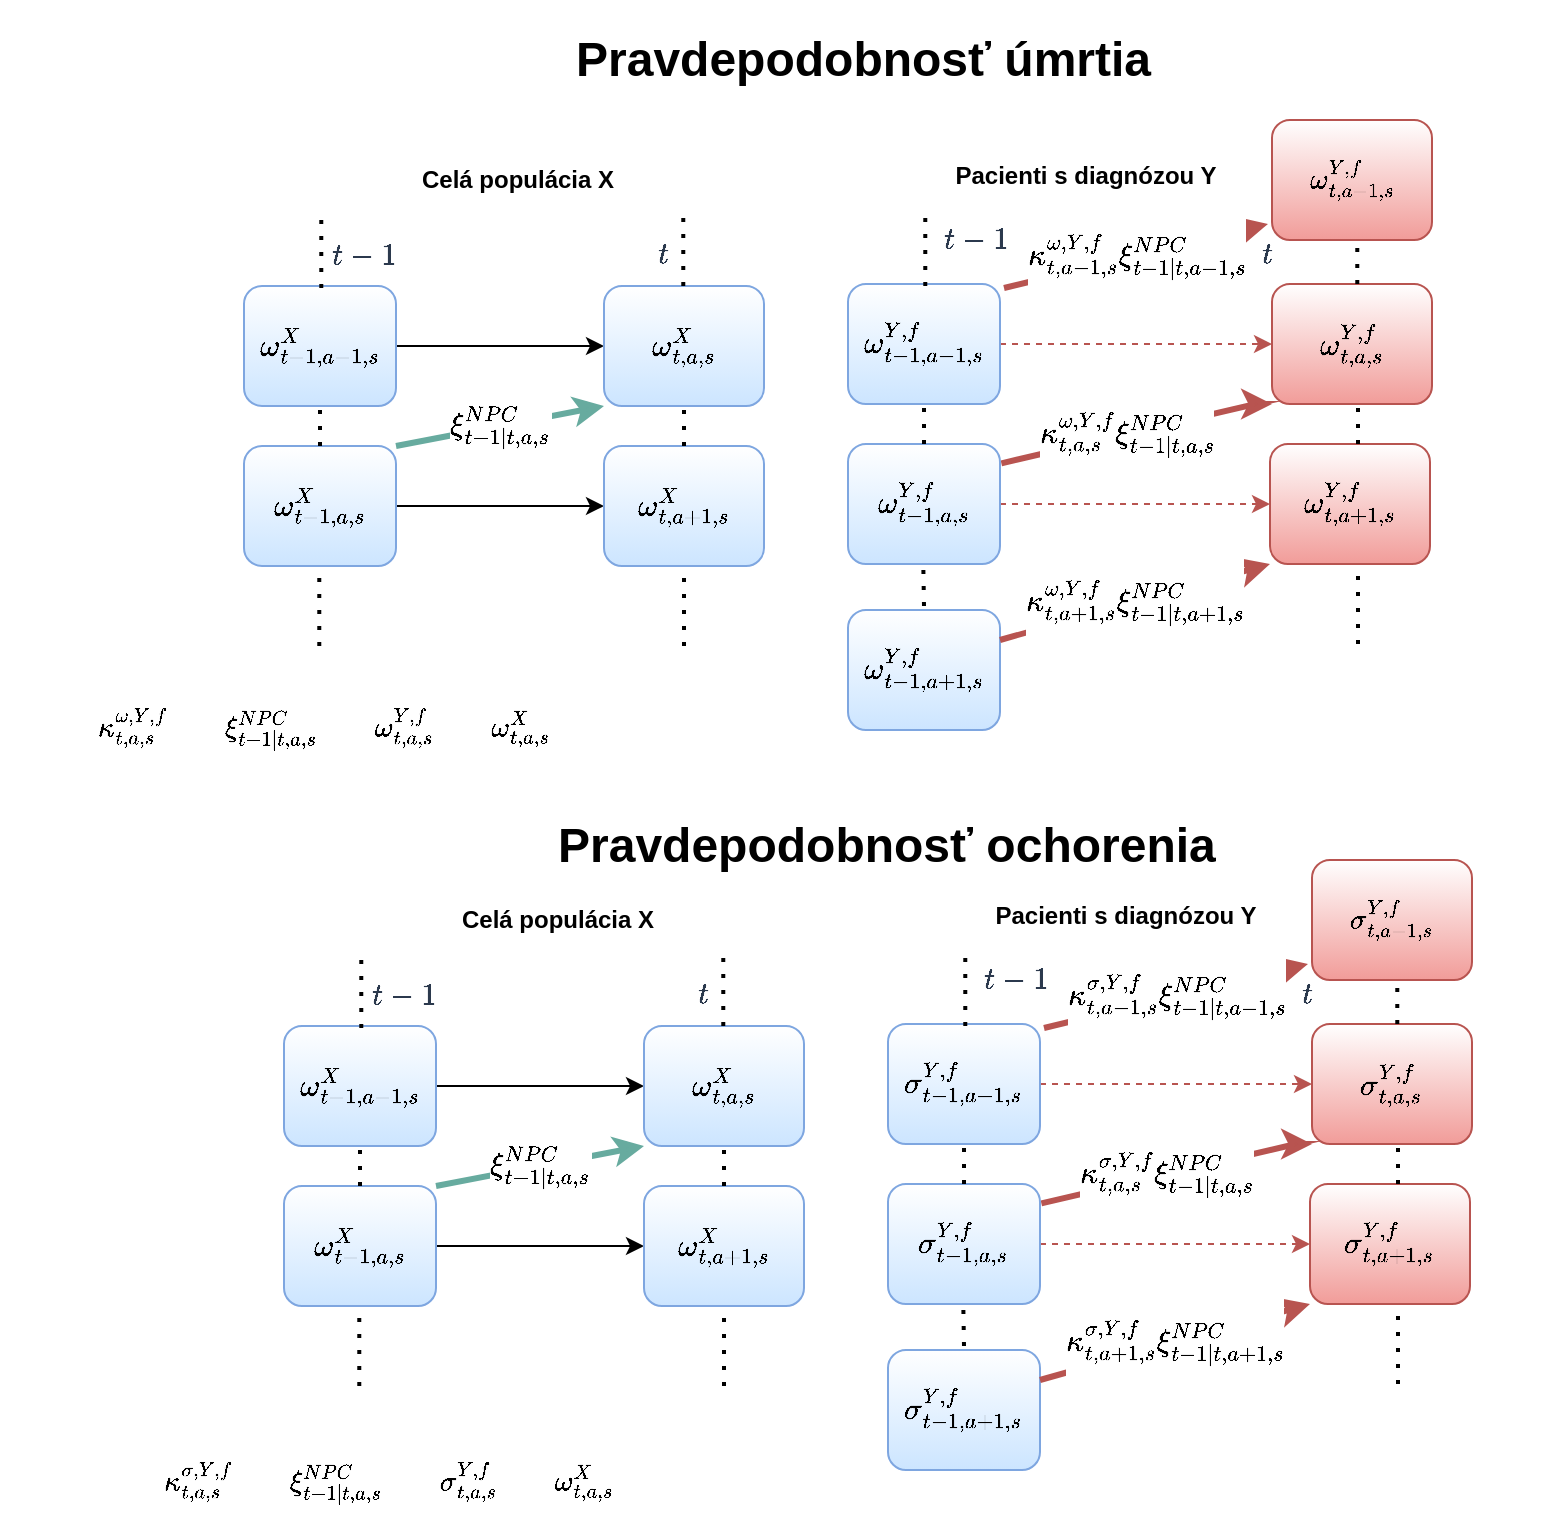 <mxfile version="17.1.0" type="github">
  <diagram id="GxeuKTXnx9VGVfUCvlwk" name="Page-1">
    <mxGraphModel dx="1532" dy="808" grid="1" gridSize="10" guides="1" tooltips="1" connect="1" arrows="1" fold="1" page="1" pageScale="1" pageWidth="850" pageHeight="1100" math="1" shadow="0">
      <root>
        <mxCell id="0" />
        <mxCell id="1" parent="0" />
        <mxCell id="Da9pE7p7JjAD6fLggsI1-22" style="edgeStyle=orthogonalEdgeStyle;rounded=0;orthogonalLoop=1;jettySize=auto;html=1;entryX=0;entryY=0.5;entryDx=0;entryDy=0;endArrow=classic;endFill=1;startArrow=none;startFill=0;fontSize=13;fontStyle=1" parent="1" source="Da9pE7p7JjAD6fLggsI1-18" target="Da9pE7p7JjAD6fLggsI1-20" edge="1">
          <mxGeometry relative="1" as="geometry" />
        </mxCell>
        <mxCell id="Da9pE7p7JjAD6fLggsI1-18" value="$$\omega_{t-1,a-1,s}^X$$" style="rounded=1;whiteSpace=wrap;html=1;fillColor=#FFFFFF;strokeColor=#7EA6E0;gradientColor=#CCE5FF;fontSize=13;fontStyle=1" parent="1" vertex="1">
          <mxGeometry x="130" y="163" width="76" height="60" as="geometry" />
        </mxCell>
        <mxCell id="Da9pE7p7JjAD6fLggsI1-23" style="edgeStyle=orthogonalEdgeStyle;rounded=0;orthogonalLoop=1;jettySize=auto;html=1;entryX=0;entryY=0.5;entryDx=0;entryDy=0;startArrow=none;startFill=0;endArrow=classic;endFill=1;fontSize=13;fontStyle=1" parent="1" source="Da9pE7p7JjAD6fLggsI1-19" target="Da9pE7p7JjAD6fLggsI1-21" edge="1">
          <mxGeometry relative="1" as="geometry" />
        </mxCell>
        <mxCell id="Da9pE7p7JjAD6fLggsI1-25" value="$$\xi_{t-1|t,a,s}^{NPC}$$" style="rounded=0;orthogonalLoop=1;jettySize=auto;html=1;entryX=0;entryY=1;entryDx=0;entryDy=0;startArrow=none;startFill=0;endArrow=classic;endFill=1;strokeWidth=3;exitX=1;exitY=0;exitDx=0;exitDy=0;fillColor=#f8cecc;strokeColor=#67AB9F;fontSize=13;fontStyle=1" parent="1" source="Da9pE7p7JjAD6fLggsI1-19" target="Da9pE7p7JjAD6fLggsI1-20" edge="1">
          <mxGeometry relative="1" as="geometry" />
        </mxCell>
        <mxCell id="Da9pE7p7JjAD6fLggsI1-19" value="$$\omega_{t-1,a,s}^X$$" style="rounded=1;whiteSpace=wrap;html=1;fillColor=#FFFFFF;strokeColor=#7EA6E0;gradientColor=#CCE5FF;fontSize=13;fontStyle=1" parent="1" vertex="1">
          <mxGeometry x="130" y="243" width="76" height="60" as="geometry" />
        </mxCell>
        <mxCell id="Da9pE7p7JjAD6fLggsI1-20" value="$$\omega_{t,a,s}^X$$" style="rounded=1;whiteSpace=wrap;html=1;gradientColor=#CCE5FF;strokeColor=#7EA6E0;fontSize=13;fontStyle=1" parent="1" vertex="1">
          <mxGeometry x="310" y="163" width="80" height="60" as="geometry" />
        </mxCell>
        <mxCell id="Da9pE7p7JjAD6fLggsI1-21" value="$$\omega_{t,a+1,s}^X$$" style="rounded=1;whiteSpace=wrap;html=1;strokeColor=#7EA6E0;gradientColor=#CCE5FF;fontSize=13;fontStyle=1" parent="1" vertex="1">
          <mxGeometry x="310" y="243" width="80" height="60" as="geometry" />
        </mxCell>
        <mxCell id="Da9pE7p7JjAD6fLggsI1-27" value="" style="endArrow=none;dashed=1;html=1;dashPattern=1 3;strokeWidth=2;rounded=0;entryX=0.5;entryY=1;entryDx=0;entryDy=0;fontSize=13;fontStyle=1" parent="1" target="Da9pE7p7JjAD6fLggsI1-21" edge="1">
          <mxGeometry width="50" height="50" relative="1" as="geometry">
            <mxPoint x="350" y="343" as="sourcePoint" />
            <mxPoint x="515" y="243" as="targetPoint" />
          </mxGeometry>
        </mxCell>
        <mxCell id="Da9pE7p7JjAD6fLggsI1-28" value="" style="endArrow=none;dashed=1;html=1;dashPattern=1 3;strokeWidth=2;rounded=0;entryX=0.5;entryY=1;entryDx=0;entryDy=0;fontSize=13;fontStyle=1" parent="1" edge="1">
          <mxGeometry width="50" height="50" relative="1" as="geometry">
            <mxPoint x="167.64" y="343" as="sourcePoint" />
            <mxPoint x="167.64" y="303" as="targetPoint" />
          </mxGeometry>
        </mxCell>
        <mxCell id="Da9pE7p7JjAD6fLggsI1-29" value="" style="endArrow=none;dashed=1;html=1;dashPattern=1 3;strokeWidth=2;rounded=0;entryX=0.5;entryY=1;entryDx=0;entryDy=0;fontSize=13;fontStyle=1" parent="1" edge="1">
          <mxGeometry width="50" height="50" relative="1" as="geometry">
            <mxPoint x="349.64" y="163" as="sourcePoint" />
            <mxPoint x="349.64" y="123" as="targetPoint" />
          </mxGeometry>
        </mxCell>
        <mxCell id="Da9pE7p7JjAD6fLggsI1-31" value="" style="endArrow=none;dashed=1;html=1;dashPattern=1 3;strokeWidth=2;rounded=0;entryX=0.5;entryY=1;entryDx=0;entryDy=0;fontSize=13;fontStyle=1" parent="1" edge="1">
          <mxGeometry width="50" height="50" relative="1" as="geometry">
            <mxPoint x="168.64" y="164" as="sourcePoint" />
            <mxPoint x="168.64" y="124" as="targetPoint" />
          </mxGeometry>
        </mxCell>
        <mxCell id="Da9pE7p7JjAD6fLggsI1-32" value="" style="endArrow=none;dashed=1;html=1;dashPattern=1 3;strokeWidth=2;rounded=0;fontSize=13;fontStyle=1" parent="1" edge="1">
          <mxGeometry width="50" height="50" relative="1" as="geometry">
            <mxPoint x="168" y="243" as="sourcePoint" />
            <mxPoint x="168" y="223" as="targetPoint" />
          </mxGeometry>
        </mxCell>
        <mxCell id="Da9pE7p7JjAD6fLggsI1-33" value="" style="endArrow=none;dashed=1;html=1;dashPattern=1 3;strokeWidth=2;rounded=0;fontSize=13;fontStyle=1" parent="1" edge="1">
          <mxGeometry width="50" height="50" relative="1" as="geometry">
            <mxPoint x="350" y="243" as="sourcePoint" />
            <mxPoint x="350" y="223" as="targetPoint" />
          </mxGeometry>
        </mxCell>
        <mxCell id="Da9pE7p7JjAD6fLggsI1-40" value="$$t-1$$" style="text;html=1;strokeColor=none;fillColor=none;align=center;verticalAlign=middle;whiteSpace=wrap;rounded=0;fontColor=#2B394D;fontStyle=1;fontSize=13;" parent="1" vertex="1">
          <mxGeometry x="160" y="133" width="60" height="30" as="geometry" />
        </mxCell>
        <mxCell id="Da9pE7p7JjAD6fLggsI1-41" value="$$t$$" style="text;html=1;strokeColor=none;fillColor=none;align=center;verticalAlign=middle;whiteSpace=wrap;rounded=0;fontColor=#2B394D;fontStyle=1;fontSize=13;" parent="1" vertex="1">
          <mxGeometry x="310" y="132" width="60" height="30" as="geometry" />
        </mxCell>
        <mxCell id="Da9pE7p7JjAD6fLggsI1-42" style="edgeStyle=orthogonalEdgeStyle;rounded=0;orthogonalLoop=1;jettySize=auto;html=1;entryX=0;entryY=0.5;entryDx=0;entryDy=0;endArrow=classic;endFill=1;startArrow=none;startFill=0;strokeColor=#B85450;dashed=1;fontSize=13;fontStyle=1" parent="1" source="Da9pE7p7JjAD6fLggsI1-43" target="Da9pE7p7JjAD6fLggsI1-47" edge="1">
          <mxGeometry relative="1" as="geometry" />
        </mxCell>
        <mxCell id="Da9pE7p7JjAD6fLggsI1-43" value="$$\omega_{t-1,a-1,s}^{Y,f}$$" style="rounded=1;whiteSpace=wrap;html=1;fillColor=#FFFFFF;strokeColor=#7EA6E0;gradientColor=#CCE5FF;fontSize=13;fontStyle=1" parent="1" vertex="1">
          <mxGeometry x="432" y="162" width="76" height="60" as="geometry" />
        </mxCell>
        <mxCell id="Da9pE7p7JjAD6fLggsI1-44" style="edgeStyle=orthogonalEdgeStyle;rounded=0;orthogonalLoop=1;jettySize=auto;html=1;entryX=0;entryY=0.5;entryDx=0;entryDy=0;startArrow=none;startFill=0;endArrow=classic;endFill=1;strokeColor=#B85450;dashed=1;fontSize=13;fontStyle=1" parent="1" source="Da9pE7p7JjAD6fLggsI1-46" target="Da9pE7p7JjAD6fLggsI1-48" edge="1">
          <mxGeometry relative="1" as="geometry" />
        </mxCell>
        <mxCell id="Da9pE7p7JjAD6fLggsI1-45" value="$$\kappa_{t,a,s}^{\omega,Y,f}&lt;br&gt;\xi_{t-1|t,a,s}^{NPC}$$" style="rounded=0;orthogonalLoop=1;jettySize=auto;html=1;entryX=0;entryY=1;entryDx=0;entryDy=0;startArrow=none;startFill=0;endArrow=classic;endFill=1;strokeWidth=3;exitX=1.009;exitY=0.161;exitDx=0;exitDy=0;fillColor=#f8cecc;strokeColor=#b85450;labelBackgroundColor=default;exitPerimeter=0;fontSize=13;fontStyle=1" parent="1" source="Da9pE7p7JjAD6fLggsI1-46" target="Da9pE7p7JjAD6fLggsI1-47" edge="1">
          <mxGeometry x="-0.078" relative="1" as="geometry">
            <Array as="points">
              <mxPoint x="636" y="222" />
            </Array>
            <mxPoint as="offset" />
          </mxGeometry>
        </mxCell>
        <mxCell id="Da9pE7p7JjAD6fLggsI1-46" value="$$\omega_{t-1,a,s}^{Y,f}$$" style="rounded=1;whiteSpace=wrap;html=1;fillColor=#FFFFFF;strokeColor=#7EA6E0;gradientColor=#CCE5FF;fontSize=13;fontStyle=1" parent="1" vertex="1">
          <mxGeometry x="432" y="242" width="76" height="60" as="geometry" />
        </mxCell>
        <mxCell id="Da9pE7p7JjAD6fLggsI1-47" value="$$\omega_{t,a,s}^{Y,f}$$" style="rounded=1;whiteSpace=wrap;html=1;gradientColor=#F19C99;strokeColor=#B85450;fontSize=13;fontStyle=1" parent="1" vertex="1">
          <mxGeometry x="644" y="162" width="80" height="60" as="geometry" />
        </mxCell>
        <mxCell id="Da9pE7p7JjAD6fLggsI1-48" value="$$\omega_{t,a+1,s}^{Y,f}$$" style="rounded=1;whiteSpace=wrap;html=1;strokeColor=#B85450;gradientColor=#F19C99;fontSize=13;fontStyle=1" parent="1" vertex="1">
          <mxGeometry x="643" y="242" width="80" height="60" as="geometry" />
        </mxCell>
        <mxCell id="Da9pE7p7JjAD6fLggsI1-49" value="" style="endArrow=none;dashed=1;html=1;dashPattern=1 3;strokeWidth=2;rounded=0;entryX=0.5;entryY=1;entryDx=0;entryDy=0;fontSize=13;fontStyle=1" parent="1" edge="1">
          <mxGeometry width="50" height="50" relative="1" as="geometry">
            <mxPoint x="687" y="342" as="sourcePoint" />
            <mxPoint x="687.0" y="302" as="targetPoint" />
          </mxGeometry>
        </mxCell>
        <mxCell id="Da9pE7p7JjAD6fLggsI1-50" value="" style="endArrow=none;dashed=1;html=1;dashPattern=1 3;strokeWidth=2;rounded=0;entryX=0.5;entryY=1;entryDx=0;entryDy=0;fontSize=13;fontStyle=1" parent="1" edge="1">
          <mxGeometry width="50" height="50" relative="1" as="geometry">
            <mxPoint x="470" y="323" as="sourcePoint" />
            <mxPoint x="469.64" y="302" as="targetPoint" />
          </mxGeometry>
        </mxCell>
        <mxCell id="Da9pE7p7JjAD6fLggsI1-51" value="" style="endArrow=none;dashed=1;html=1;dashPattern=1 3;strokeWidth=2;rounded=0;entryX=0.5;entryY=1;entryDx=0;entryDy=0;fontSize=13;fontStyle=1" parent="1" edge="1">
          <mxGeometry width="50" height="50" relative="1" as="geometry">
            <mxPoint x="686.64" y="162" as="sourcePoint" />
            <mxPoint x="686.64" y="122" as="targetPoint" />
          </mxGeometry>
        </mxCell>
        <mxCell id="Da9pE7p7JjAD6fLggsI1-52" value="" style="endArrow=none;dashed=1;html=1;dashPattern=1 3;strokeWidth=2;rounded=0;entryX=0.5;entryY=1;entryDx=0;entryDy=0;fontSize=13;fontStyle=1" parent="1" edge="1">
          <mxGeometry width="50" height="50" relative="1" as="geometry">
            <mxPoint x="470.64" y="163" as="sourcePoint" />
            <mxPoint x="470.64" y="123" as="targetPoint" />
          </mxGeometry>
        </mxCell>
        <mxCell id="Da9pE7p7JjAD6fLggsI1-53" value="" style="endArrow=none;dashed=1;html=1;dashPattern=1 3;strokeWidth=2;rounded=0;fontSize=13;fontStyle=1" parent="1" edge="1">
          <mxGeometry width="50" height="50" relative="1" as="geometry">
            <mxPoint x="470" y="242" as="sourcePoint" />
            <mxPoint x="470" y="222" as="targetPoint" />
          </mxGeometry>
        </mxCell>
        <mxCell id="Da9pE7p7JjAD6fLggsI1-54" value="" style="endArrow=none;dashed=1;html=1;dashPattern=1 3;strokeWidth=2;rounded=0;fontSize=13;fontStyle=1" parent="1" edge="1">
          <mxGeometry width="50" height="50" relative="1" as="geometry">
            <mxPoint x="687" y="242" as="sourcePoint" />
            <mxPoint x="687" y="222" as="targetPoint" />
          </mxGeometry>
        </mxCell>
        <mxCell id="Da9pE7p7JjAD6fLggsI1-55" value="$$t-1$$" style="text;html=1;strokeColor=none;fillColor=none;align=center;verticalAlign=middle;whiteSpace=wrap;rounded=0;fontColor=#2B394D;fontStyle=1;fontSize=13;" parent="1" vertex="1">
          <mxGeometry x="466" y="125" width="60" height="30" as="geometry" />
        </mxCell>
        <mxCell id="Da9pE7p7JjAD6fLggsI1-56" value="$$t$$" style="text;html=1;strokeColor=none;fillColor=none;align=center;verticalAlign=middle;whiteSpace=wrap;rounded=0;fontColor=#2B394D;fontStyle=1;fontSize=13;" parent="1" vertex="1">
          <mxGeometry x="612" y="132" width="60" height="30" as="geometry" />
        </mxCell>
        <mxCell id="Da9pE7p7JjAD6fLggsI1-57" value="Celá populácia X" style="text;html=1;strokeColor=none;fillColor=none;align=center;verticalAlign=middle;whiteSpace=wrap;rounded=0;fontStyle=1" parent="1" vertex="1">
          <mxGeometry x="212" y="95" width="110" height="30" as="geometry" />
        </mxCell>
        <mxCell id="Da9pE7p7JjAD6fLggsI1-58" value="Pacienti s diagnózou Y" style="text;html=1;strokeColor=none;fillColor=none;align=center;verticalAlign=middle;whiteSpace=wrap;rounded=0;fontStyle=1" parent="1" vertex="1">
          <mxGeometry x="481" y="93" width="140" height="30" as="geometry" />
        </mxCell>
        <mxCell id="Da9pE7p7JjAD6fLggsI1-59" value="$$\omega_{t-1,a+1,s}^{Y,f}$$" style="rounded=1;whiteSpace=wrap;html=1;fillColor=#FFFFFF;strokeColor=#7EA6E0;gradientColor=#CCE5FF;fontSize=13;fontStyle=1" parent="1" vertex="1">
          <mxGeometry x="432" y="325" width="76" height="60" as="geometry" />
        </mxCell>
        <mxCell id="Da9pE7p7JjAD6fLggsI1-61" value="$$\kappa_{t,a+1,s}^{\omega,Y,f}&lt;br&gt;\xi_{t-1|t,a+1,s}^{NPC}$$" style="rounded=0;orthogonalLoop=1;jettySize=auto;html=1;startArrow=none;startFill=0;endArrow=classic;endFill=1;strokeWidth=3;fillColor=#f8cecc;strokeColor=#b85450;entryX=0;entryY=1;entryDx=0;entryDy=0;exitX=1;exitY=0.25;exitDx=0;exitDy=0;fontSize=13;fontStyle=1" parent="1" source="Da9pE7p7JjAD6fLggsI1-59" target="Da9pE7p7JjAD6fLggsI1-48" edge="1">
          <mxGeometry relative="1" as="geometry">
            <mxPoint x="506" y="323" as="sourcePoint" />
            <mxPoint x="636" y="302" as="targetPoint" />
          </mxGeometry>
        </mxCell>
        <mxCell id="Da9pE7p7JjAD6fLggsI1-64" value="$$\kappa_{t,a-1,s}^{\omega,Y,f}\xi_{t-1|t,a-1,s}^{NPC}$$" style="rounded=0;orthogonalLoop=1;jettySize=auto;html=1;startArrow=none;startFill=0;endArrow=classic;endFill=1;strokeWidth=3;fillColor=#f8cecc;strokeColor=#b85450;entryX=0.5;entryY=0;entryDx=0;entryDy=0;fontSize=13;fontStyle=1" parent="1" target="Da9pE7p7JjAD6fLggsI1-56" edge="1">
          <mxGeometry relative="1" as="geometry">
            <mxPoint x="510" y="164" as="sourcePoint" />
            <mxPoint x="620" y="144" as="targetPoint" />
          </mxGeometry>
        </mxCell>
        <mxCell id="Da9pE7p7JjAD6fLggsI1-66" value="$$\omega_{t,a-1,s}^{Y,f}$$" style="rounded=1;whiteSpace=wrap;html=1;gradientColor=#F19C99;strokeColor=#B85450;" parent="1" vertex="1">
          <mxGeometry x="644" y="80" width="80" height="60" as="geometry" />
        </mxCell>
        <mxCell id="MiMw2aQQkFAXE1BBumIr-1" style="edgeStyle=orthogonalEdgeStyle;rounded=0;orthogonalLoop=1;jettySize=auto;html=1;entryX=0;entryY=0.5;entryDx=0;entryDy=0;endArrow=classic;endFill=1;startArrow=none;startFill=0;fontSize=13;fontStyle=1" parent="1" source="MiMw2aQQkFAXE1BBumIr-2" target="MiMw2aQQkFAXE1BBumIr-6" edge="1">
          <mxGeometry relative="1" as="geometry" />
        </mxCell>
        <mxCell id="MiMw2aQQkFAXE1BBumIr-2" value="$$\omega_{t-1,a-1,s}^X$$" style="rounded=1;whiteSpace=wrap;html=1;fillColor=#FFFFFF;strokeColor=#7EA6E0;gradientColor=#CCE5FF;fontSize=13;fontStyle=1" parent="1" vertex="1">
          <mxGeometry x="150" y="533" width="76" height="60" as="geometry" />
        </mxCell>
        <mxCell id="MiMw2aQQkFAXE1BBumIr-3" style="edgeStyle=orthogonalEdgeStyle;rounded=0;orthogonalLoop=1;jettySize=auto;html=1;entryX=0;entryY=0.5;entryDx=0;entryDy=0;startArrow=none;startFill=0;endArrow=classic;endFill=1;fontSize=13;fontStyle=1" parent="1" source="MiMw2aQQkFAXE1BBumIr-5" target="MiMw2aQQkFAXE1BBumIr-7" edge="1">
          <mxGeometry relative="1" as="geometry" />
        </mxCell>
        <mxCell id="MiMw2aQQkFAXE1BBumIr-4" value="$$\xi_{t-1|t,a,s}^{NPC}$$" style="rounded=0;orthogonalLoop=1;jettySize=auto;html=1;entryX=0;entryY=1;entryDx=0;entryDy=0;startArrow=none;startFill=0;endArrow=classic;endFill=1;strokeWidth=3;exitX=1;exitY=0;exitDx=0;exitDy=0;fillColor=#f8cecc;strokeColor=#67AB9F;fontSize=13;fontStyle=1" parent="1" source="MiMw2aQQkFAXE1BBumIr-5" target="MiMw2aQQkFAXE1BBumIr-6" edge="1">
          <mxGeometry relative="1" as="geometry" />
        </mxCell>
        <mxCell id="MiMw2aQQkFAXE1BBumIr-5" value="$$\omega_{t-1,a,s}^X$$" style="rounded=1;whiteSpace=wrap;html=1;fillColor=#FFFFFF;strokeColor=#7EA6E0;gradientColor=#CCE5FF;fontSize=13;fontStyle=1" parent="1" vertex="1">
          <mxGeometry x="150" y="613" width="76" height="60" as="geometry" />
        </mxCell>
        <mxCell id="MiMw2aQQkFAXE1BBumIr-6" value="$$\omega_{t,a,s}^X$$" style="rounded=1;whiteSpace=wrap;html=1;gradientColor=#CCE5FF;strokeColor=#7EA6E0;fontSize=13;fontStyle=1" parent="1" vertex="1">
          <mxGeometry x="330" y="533" width="80" height="60" as="geometry" />
        </mxCell>
        <mxCell id="MiMw2aQQkFAXE1BBumIr-7" value="$$\omega_{t,a+1,s}^X$$" style="rounded=1;whiteSpace=wrap;html=1;strokeColor=#7EA6E0;gradientColor=#CCE5FF;fontSize=13;fontStyle=1" parent="1" vertex="1">
          <mxGeometry x="330" y="613" width="80" height="60" as="geometry" />
        </mxCell>
        <mxCell id="MiMw2aQQkFAXE1BBumIr-8" value="" style="endArrow=none;dashed=1;html=1;dashPattern=1 3;strokeWidth=2;rounded=0;entryX=0.5;entryY=1;entryDx=0;entryDy=0;fontSize=13;fontStyle=1" parent="1" target="MiMw2aQQkFAXE1BBumIr-7" edge="1">
          <mxGeometry width="50" height="50" relative="1" as="geometry">
            <mxPoint x="370" y="713" as="sourcePoint" />
            <mxPoint x="535" y="613" as="targetPoint" />
          </mxGeometry>
        </mxCell>
        <mxCell id="MiMw2aQQkFAXE1BBumIr-9" value="" style="endArrow=none;dashed=1;html=1;dashPattern=1 3;strokeWidth=2;rounded=0;entryX=0.5;entryY=1;entryDx=0;entryDy=0;fontSize=13;fontStyle=1" parent="1" edge="1">
          <mxGeometry width="50" height="50" relative="1" as="geometry">
            <mxPoint x="187.64" y="713" as="sourcePoint" />
            <mxPoint x="187.64" y="673" as="targetPoint" />
          </mxGeometry>
        </mxCell>
        <mxCell id="MiMw2aQQkFAXE1BBumIr-10" value="" style="endArrow=none;dashed=1;html=1;dashPattern=1 3;strokeWidth=2;rounded=0;entryX=0.5;entryY=1;entryDx=0;entryDy=0;fontSize=13;fontStyle=1" parent="1" edge="1">
          <mxGeometry width="50" height="50" relative="1" as="geometry">
            <mxPoint x="369.64" y="533" as="sourcePoint" />
            <mxPoint x="369.64" y="493" as="targetPoint" />
          </mxGeometry>
        </mxCell>
        <mxCell id="MiMw2aQQkFAXE1BBumIr-11" value="" style="endArrow=none;dashed=1;html=1;dashPattern=1 3;strokeWidth=2;rounded=0;entryX=0.5;entryY=1;entryDx=0;entryDy=0;fontSize=13;fontStyle=1" parent="1" edge="1">
          <mxGeometry width="50" height="50" relative="1" as="geometry">
            <mxPoint x="188.64" y="534" as="sourcePoint" />
            <mxPoint x="188.64" y="494" as="targetPoint" />
          </mxGeometry>
        </mxCell>
        <mxCell id="MiMw2aQQkFAXE1BBumIr-12" value="" style="endArrow=none;dashed=1;html=1;dashPattern=1 3;strokeWidth=2;rounded=0;fontSize=13;fontStyle=1" parent="1" edge="1">
          <mxGeometry width="50" height="50" relative="1" as="geometry">
            <mxPoint x="188" y="613" as="sourcePoint" />
            <mxPoint x="188" y="593" as="targetPoint" />
          </mxGeometry>
        </mxCell>
        <mxCell id="MiMw2aQQkFAXE1BBumIr-13" value="" style="endArrow=none;dashed=1;html=1;dashPattern=1 3;strokeWidth=2;rounded=0;fontSize=13;fontStyle=1" parent="1" edge="1">
          <mxGeometry width="50" height="50" relative="1" as="geometry">
            <mxPoint x="370" y="613" as="sourcePoint" />
            <mxPoint x="370" y="593" as="targetPoint" />
          </mxGeometry>
        </mxCell>
        <mxCell id="MiMw2aQQkFAXE1BBumIr-14" value="$$t-1$$" style="text;html=1;strokeColor=none;fillColor=none;align=center;verticalAlign=middle;whiteSpace=wrap;rounded=0;fontColor=#2B394D;fontStyle=1;fontSize=13;" parent="1" vertex="1">
          <mxGeometry x="180" y="503" width="60" height="30" as="geometry" />
        </mxCell>
        <mxCell id="MiMw2aQQkFAXE1BBumIr-15" value="$$t$$" style="text;html=1;strokeColor=none;fillColor=none;align=center;verticalAlign=middle;whiteSpace=wrap;rounded=0;fontColor=#2B394D;fontStyle=1;fontSize=13;" parent="1" vertex="1">
          <mxGeometry x="330" y="502" width="60" height="30" as="geometry" />
        </mxCell>
        <mxCell id="MiMw2aQQkFAXE1BBumIr-16" style="edgeStyle=orthogonalEdgeStyle;rounded=0;orthogonalLoop=1;jettySize=auto;html=1;entryX=0;entryY=0.5;entryDx=0;entryDy=0;endArrow=classic;endFill=1;startArrow=none;startFill=0;strokeColor=#B85450;dashed=1;fontSize=13;fontStyle=1" parent="1" source="MiMw2aQQkFAXE1BBumIr-17" target="MiMw2aQQkFAXE1BBumIr-21" edge="1">
          <mxGeometry relative="1" as="geometry" />
        </mxCell>
        <mxCell id="MiMw2aQQkFAXE1BBumIr-17" value="$$\sigma_{t-1,a-1,s}^{Y,f}$$" style="rounded=1;whiteSpace=wrap;html=1;fillColor=#FFFFFF;strokeColor=#7EA6E0;gradientColor=#CCE5FF;fontSize=13;fontStyle=1" parent="1" vertex="1">
          <mxGeometry x="452" y="532" width="76" height="60" as="geometry" />
        </mxCell>
        <mxCell id="MiMw2aQQkFAXE1BBumIr-18" style="edgeStyle=orthogonalEdgeStyle;rounded=0;orthogonalLoop=1;jettySize=auto;html=1;entryX=0;entryY=0.5;entryDx=0;entryDy=0;startArrow=none;startFill=0;endArrow=classic;endFill=1;strokeColor=#B85450;dashed=1;fontSize=13;fontStyle=1" parent="1" source="MiMw2aQQkFAXE1BBumIr-20" target="MiMw2aQQkFAXE1BBumIr-22" edge="1">
          <mxGeometry relative="1" as="geometry" />
        </mxCell>
        <mxCell id="MiMw2aQQkFAXE1BBumIr-19" value="$$\kappa_{t,a,s}^{\sigma,Y,f}\xi_{t-1|t,a,s}^{NPC}$$" style="rounded=0;orthogonalLoop=1;jettySize=auto;html=1;entryX=0;entryY=1;entryDx=0;entryDy=0;startArrow=none;startFill=0;endArrow=classic;endFill=1;strokeWidth=3;exitX=1.009;exitY=0.161;exitDx=0;exitDy=0;fillColor=#f8cecc;strokeColor=#b85450;labelBackgroundColor=default;exitPerimeter=0;fontSize=13;fontStyle=1" parent="1" source="MiMw2aQQkFAXE1BBumIr-20" target="MiMw2aQQkFAXE1BBumIr-21" edge="1">
          <mxGeometry x="-0.078" relative="1" as="geometry">
            <Array as="points">
              <mxPoint x="656" y="592" />
            </Array>
            <mxPoint as="offset" />
          </mxGeometry>
        </mxCell>
        <mxCell id="MiMw2aQQkFAXE1BBumIr-20" value="$$\sigma_{t-1,a,s}^{Y,f}$$" style="rounded=1;whiteSpace=wrap;html=1;fillColor=#FFFFFF;strokeColor=#7EA6E0;gradientColor=#CCE5FF;fontSize=13;fontStyle=1" parent="1" vertex="1">
          <mxGeometry x="452" y="612" width="76" height="60" as="geometry" />
        </mxCell>
        <mxCell id="MiMw2aQQkFAXE1BBumIr-21" value="$$\sigma_{t,a,s}^{Y,f}$$" style="rounded=1;whiteSpace=wrap;html=1;gradientColor=#F19C99;strokeColor=#B85450;fontSize=13;fontStyle=1" parent="1" vertex="1">
          <mxGeometry x="664" y="532" width="80" height="60" as="geometry" />
        </mxCell>
        <mxCell id="MiMw2aQQkFAXE1BBumIr-22" value="$$\sigma_{t,a+1,s}^{Y,f}$$" style="rounded=1;whiteSpace=wrap;html=1;strokeColor=#B85450;gradientColor=#F19C99;fontSize=13;fontStyle=1" parent="1" vertex="1">
          <mxGeometry x="663" y="612" width="80" height="60" as="geometry" />
        </mxCell>
        <mxCell id="MiMw2aQQkFAXE1BBumIr-23" value="" style="endArrow=none;dashed=1;html=1;dashPattern=1 3;strokeWidth=2;rounded=0;entryX=0.5;entryY=1;entryDx=0;entryDy=0;fontSize=13;fontStyle=1" parent="1" edge="1">
          <mxGeometry width="50" height="50" relative="1" as="geometry">
            <mxPoint x="707" y="712" as="sourcePoint" />
            <mxPoint x="707" y="672" as="targetPoint" />
          </mxGeometry>
        </mxCell>
        <mxCell id="MiMw2aQQkFAXE1BBumIr-24" value="" style="endArrow=none;dashed=1;html=1;dashPattern=1 3;strokeWidth=2;rounded=0;entryX=0.5;entryY=1;entryDx=0;entryDy=0;fontSize=13;fontStyle=1" parent="1" edge="1">
          <mxGeometry width="50" height="50" relative="1" as="geometry">
            <mxPoint x="490" y="693" as="sourcePoint" />
            <mxPoint x="489.64" y="672" as="targetPoint" />
          </mxGeometry>
        </mxCell>
        <mxCell id="MiMw2aQQkFAXE1BBumIr-25" value="" style="endArrow=none;dashed=1;html=1;dashPattern=1 3;strokeWidth=2;rounded=0;entryX=0.5;entryY=1;entryDx=0;entryDy=0;fontSize=13;fontStyle=1" parent="1" edge="1">
          <mxGeometry width="50" height="50" relative="1" as="geometry">
            <mxPoint x="706.64" y="532" as="sourcePoint" />
            <mxPoint x="706.64" y="492" as="targetPoint" />
          </mxGeometry>
        </mxCell>
        <mxCell id="MiMw2aQQkFAXE1BBumIr-26" value="" style="endArrow=none;dashed=1;html=1;dashPattern=1 3;strokeWidth=2;rounded=0;entryX=0.5;entryY=1;entryDx=0;entryDy=0;fontSize=13;fontStyle=1" parent="1" edge="1">
          <mxGeometry width="50" height="50" relative="1" as="geometry">
            <mxPoint x="490.64" y="533" as="sourcePoint" />
            <mxPoint x="490.64" y="493" as="targetPoint" />
          </mxGeometry>
        </mxCell>
        <mxCell id="MiMw2aQQkFAXE1BBumIr-27" value="" style="endArrow=none;dashed=1;html=1;dashPattern=1 3;strokeWidth=2;rounded=0;fontSize=13;fontStyle=1" parent="1" edge="1">
          <mxGeometry width="50" height="50" relative="1" as="geometry">
            <mxPoint x="490" y="612" as="sourcePoint" />
            <mxPoint x="490" y="592" as="targetPoint" />
          </mxGeometry>
        </mxCell>
        <mxCell id="MiMw2aQQkFAXE1BBumIr-28" value="" style="endArrow=none;dashed=1;html=1;dashPattern=1 3;strokeWidth=2;rounded=0;fontSize=13;fontStyle=1" parent="1" edge="1">
          <mxGeometry width="50" height="50" relative="1" as="geometry">
            <mxPoint x="707" y="612" as="sourcePoint" />
            <mxPoint x="707" y="592" as="targetPoint" />
          </mxGeometry>
        </mxCell>
        <mxCell id="MiMw2aQQkFAXE1BBumIr-29" value="$$t-1$$" style="text;html=1;strokeColor=none;fillColor=none;align=center;verticalAlign=middle;whiteSpace=wrap;rounded=0;fontColor=#2B394D;fontStyle=1;fontSize=13;" parent="1" vertex="1">
          <mxGeometry x="486" y="495" width="60" height="30" as="geometry" />
        </mxCell>
        <mxCell id="MiMw2aQQkFAXE1BBumIr-30" value="$$t$$" style="text;html=1;strokeColor=none;fillColor=none;align=center;verticalAlign=middle;whiteSpace=wrap;rounded=0;fontColor=#2B394D;fontStyle=1;fontSize=13;" parent="1" vertex="1">
          <mxGeometry x="632" y="502" width="60" height="30" as="geometry" />
        </mxCell>
        <mxCell id="MiMw2aQQkFAXE1BBumIr-31" value="Celá populácia X" style="text;html=1;strokeColor=none;fillColor=none;align=center;verticalAlign=middle;whiteSpace=wrap;rounded=0;fontStyle=1" parent="1" vertex="1">
          <mxGeometry x="232" y="465" width="110" height="30" as="geometry" />
        </mxCell>
        <mxCell id="MiMw2aQQkFAXE1BBumIr-32" value="Pacienti s diagnózou Y" style="text;html=1;strokeColor=none;fillColor=none;align=center;verticalAlign=middle;whiteSpace=wrap;rounded=0;fontStyle=1" parent="1" vertex="1">
          <mxGeometry x="501" y="463" width="140" height="30" as="geometry" />
        </mxCell>
        <mxCell id="MiMw2aQQkFAXE1BBumIr-33" value="$$\sigma_{t-1,a+1,s}^{Y,f}$$" style="rounded=1;whiteSpace=wrap;html=1;fillColor=#FFFFFF;strokeColor=#7EA6E0;gradientColor=#CCE5FF;fontSize=13;fontStyle=1" parent="1" vertex="1">
          <mxGeometry x="452" y="695" width="76" height="60" as="geometry" />
        </mxCell>
        <mxCell id="MiMw2aQQkFAXE1BBumIr-34" value="$$\kappa_{t,a+1,s}^{\sigma,Y,f}\xi_{t-1|t,a+1,s}^{NPC}$$" style="rounded=0;orthogonalLoop=1;jettySize=auto;html=1;startArrow=none;startFill=0;endArrow=classic;endFill=1;strokeWidth=3;fillColor=#f8cecc;strokeColor=#b85450;entryX=0;entryY=1;entryDx=0;entryDy=0;exitX=1;exitY=0.25;exitDx=0;exitDy=0;fontSize=13;fontStyle=1" parent="1" source="MiMw2aQQkFAXE1BBumIr-33" target="MiMw2aQQkFAXE1BBumIr-22" edge="1">
          <mxGeometry relative="1" as="geometry">
            <mxPoint x="526" y="693" as="sourcePoint" />
            <mxPoint x="656" y="672" as="targetPoint" />
          </mxGeometry>
        </mxCell>
        <mxCell id="MiMw2aQQkFAXE1BBumIr-35" value="$$\kappa_{t,a-1,s}^{\sigma,Y,f}\xi_{t-1|t,a-1,s}^{NPC}$$" style="rounded=0;orthogonalLoop=1;jettySize=auto;html=1;startArrow=none;startFill=0;endArrow=classic;endFill=1;strokeWidth=3;fillColor=#f8cecc;strokeColor=#b85450;entryX=0.5;entryY=0;entryDx=0;entryDy=0;fontSize=13;fontStyle=1" parent="1" target="MiMw2aQQkFAXE1BBumIr-30" edge="1">
          <mxGeometry relative="1" as="geometry">
            <mxPoint x="530" y="534" as="sourcePoint" />
            <mxPoint x="640" y="514" as="targetPoint" />
          </mxGeometry>
        </mxCell>
        <mxCell id="MiMw2aQQkFAXE1BBumIr-36" value="$$\sigma_{t,a-1,s}^{Y,f}$$" style="rounded=1;whiteSpace=wrap;html=1;gradientColor=#F19C99;strokeColor=#B85450;" parent="1" vertex="1">
          <mxGeometry x="664" y="450" width="80" height="60" as="geometry" />
        </mxCell>
        <mxCell id="MiMw2aQQkFAXE1BBumIr-37" value="&lt;h1&gt;Pravdepodobnosť úmrtia&lt;/h1&gt;" style="text;html=1;strokeColor=none;fillColor=none;spacing=5;spacingTop=-20;whiteSpace=wrap;overflow=hidden;rounded=0;" parent="1" vertex="1">
          <mxGeometry x="291" y="30" width="339" height="40" as="geometry" />
        </mxCell>
        <mxCell id="MiMw2aQQkFAXE1BBumIr-38" value="&lt;h1&gt;Pravdepodobnosť ochorenia&lt;/h1&gt;" style="text;html=1;strokeColor=none;fillColor=none;spacing=5;spacingTop=-20;whiteSpace=wrap;overflow=hidden;rounded=0;" parent="1" vertex="1">
          <mxGeometry x="282" y="423" width="339" height="40" as="geometry" />
        </mxCell>
        <mxCell id="YKGnwHOkgYrqeLRYcR-A-1" value="$$\kappa_{t,a,s}^{\omega,Y,f}\qquad \xi_{t-1|t,a,s}^{NPC} \qquad \omega_{t,a,s}^{Y,f}\qquad \omega_{t,a,s}^X$$" style="text;html=1;strokeColor=none;fillColor=none;align=center;verticalAlign=middle;whiteSpace=wrap;rounded=0;opacity=0;" vertex="1" parent="1">
          <mxGeometry x="8" y="359" width="324" height="50" as="geometry" />
        </mxCell>
        <mxCell id="YKGnwHOkgYrqeLRYcR-A-2" value="$$\kappa_{t,a,s}^{\sigma,Y,f}\qquad \xi_{t-1|t,a,s}^{NPC} \qquad \sigma_{t,a,s}^{Y,f}\qquad \omega_{t,a,s}^X$$" style="text;html=1;strokeColor=none;fillColor=none;align=center;verticalAlign=middle;whiteSpace=wrap;rounded=0;opacity=0;" vertex="1" parent="1">
          <mxGeometry x="40" y="736" width="324" height="50" as="geometry" />
        </mxCell>
      </root>
    </mxGraphModel>
  </diagram>
</mxfile>
